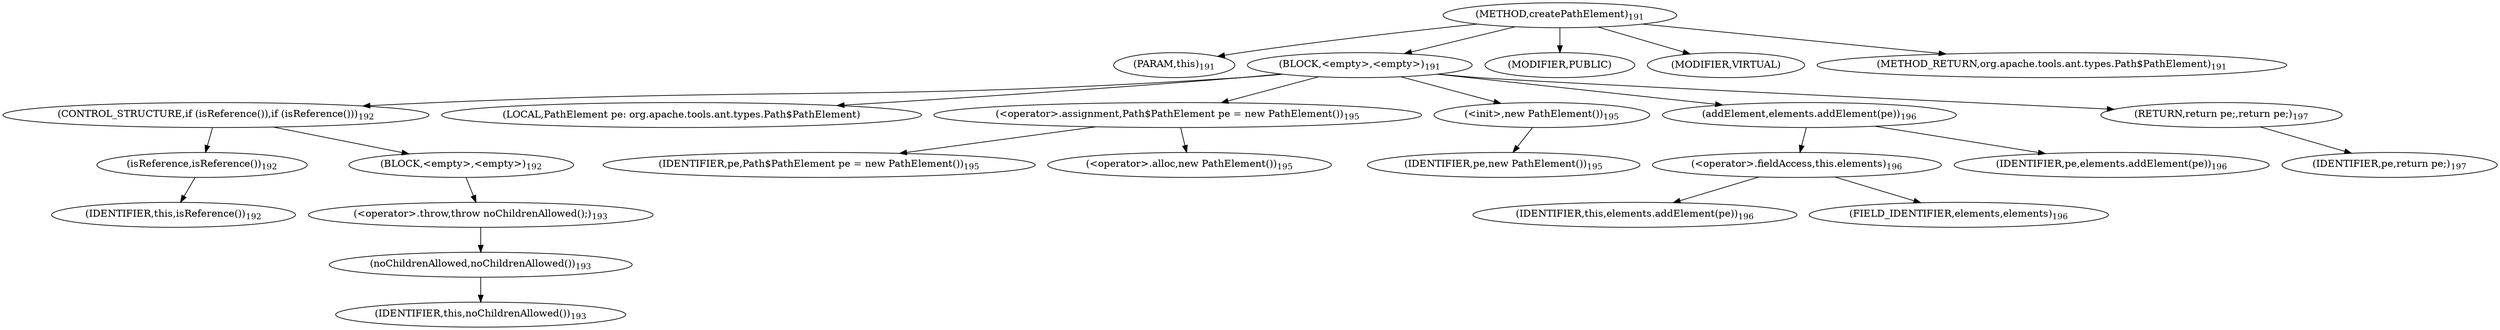 digraph "createPathElement" {  
"276" [label = <(METHOD,createPathElement)<SUB>191</SUB>> ]
"37" [label = <(PARAM,this)<SUB>191</SUB>> ]
"277" [label = <(BLOCK,&lt;empty&gt;,&lt;empty&gt;)<SUB>191</SUB>> ]
"278" [label = <(CONTROL_STRUCTURE,if (isReference()),if (isReference()))<SUB>192</SUB>> ]
"279" [label = <(isReference,isReference())<SUB>192</SUB>> ]
"36" [label = <(IDENTIFIER,this,isReference())<SUB>192</SUB>> ]
"280" [label = <(BLOCK,&lt;empty&gt;,&lt;empty&gt;)<SUB>192</SUB>> ]
"281" [label = <(&lt;operator&gt;.throw,throw noChildrenAllowed();)<SUB>193</SUB>> ]
"282" [label = <(noChildrenAllowed,noChildrenAllowed())<SUB>193</SUB>> ]
"38" [label = <(IDENTIFIER,this,noChildrenAllowed())<SUB>193</SUB>> ]
"40" [label = <(LOCAL,PathElement pe: org.apache.tools.ant.types.Path$PathElement)> ]
"283" [label = <(&lt;operator&gt;.assignment,Path$PathElement pe = new PathElement())<SUB>195</SUB>> ]
"284" [label = <(IDENTIFIER,pe,Path$PathElement pe = new PathElement())<SUB>195</SUB>> ]
"285" [label = <(&lt;operator&gt;.alloc,new PathElement())<SUB>195</SUB>> ]
"286" [label = <(&lt;init&gt;,new PathElement())<SUB>195</SUB>> ]
"39" [label = <(IDENTIFIER,pe,new PathElement())<SUB>195</SUB>> ]
"287" [label = <(addElement,elements.addElement(pe))<SUB>196</SUB>> ]
"288" [label = <(&lt;operator&gt;.fieldAccess,this.elements)<SUB>196</SUB>> ]
"289" [label = <(IDENTIFIER,this,elements.addElement(pe))<SUB>196</SUB>> ]
"290" [label = <(FIELD_IDENTIFIER,elements,elements)<SUB>196</SUB>> ]
"291" [label = <(IDENTIFIER,pe,elements.addElement(pe))<SUB>196</SUB>> ]
"292" [label = <(RETURN,return pe;,return pe;)<SUB>197</SUB>> ]
"293" [label = <(IDENTIFIER,pe,return pe;)<SUB>197</SUB>> ]
"294" [label = <(MODIFIER,PUBLIC)> ]
"295" [label = <(MODIFIER,VIRTUAL)> ]
"296" [label = <(METHOD_RETURN,org.apache.tools.ant.types.Path$PathElement)<SUB>191</SUB>> ]
  "276" -> "37" 
  "276" -> "277" 
  "276" -> "294" 
  "276" -> "295" 
  "276" -> "296" 
  "277" -> "278" 
  "277" -> "40" 
  "277" -> "283" 
  "277" -> "286" 
  "277" -> "287" 
  "277" -> "292" 
  "278" -> "279" 
  "278" -> "280" 
  "279" -> "36" 
  "280" -> "281" 
  "281" -> "282" 
  "282" -> "38" 
  "283" -> "284" 
  "283" -> "285" 
  "286" -> "39" 
  "287" -> "288" 
  "287" -> "291" 
  "288" -> "289" 
  "288" -> "290" 
  "292" -> "293" 
}
